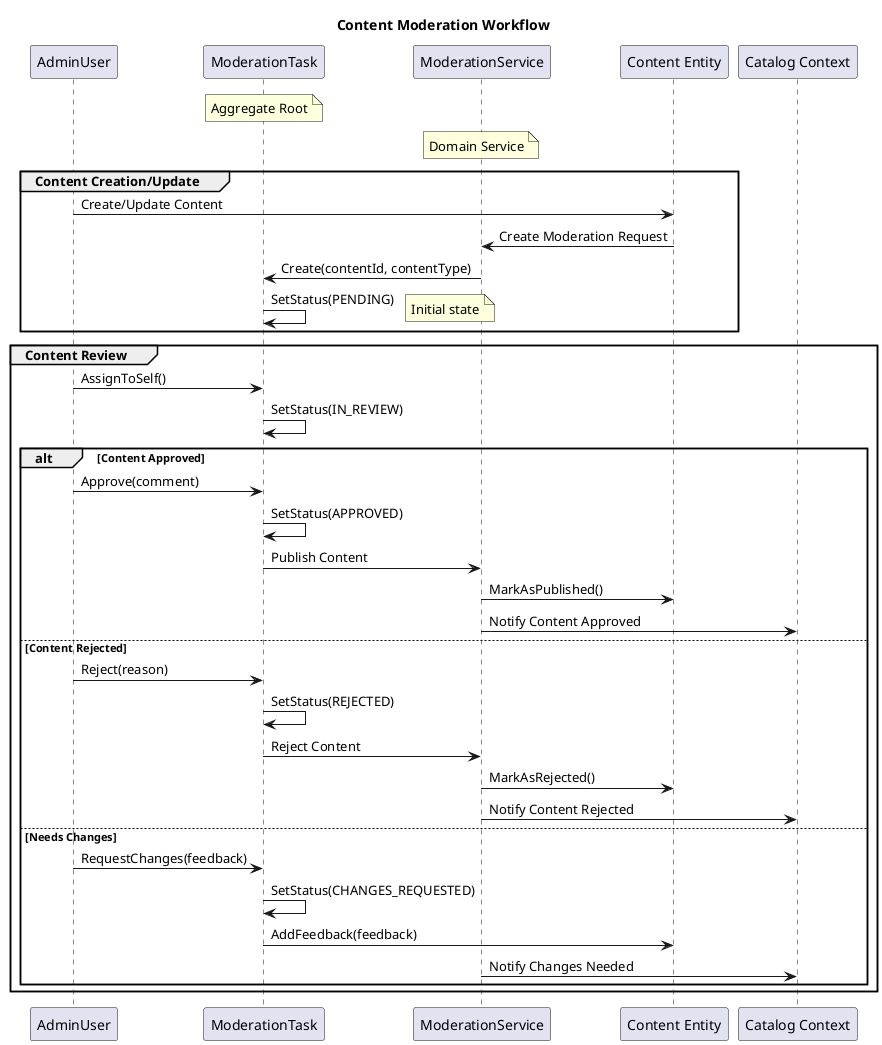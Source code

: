 @startuml Admin Content Moderation Workflow

skinparam componentStyle uml2
skinparam defaultFontName Arial

title Content Moderation Workflow

participant "AdminUser" as admin
participant "ModerationTask" as task
participant "ModerationService" as service
participant "Content Entity" as content
participant "Catalog Context" as catalog

note over task: Aggregate Root
note over service: Domain Service

group Content Creation/Update
    admin -> content: Create/Update Content
    content -> service: Create Moderation Request
    service -> task: Create(contentId, contentType)
    task -> task: SetStatus(PENDING)
    note right: Initial state
end

group Content Review
    admin -> task: AssignToSelf()
    task -> task: SetStatus(IN_REVIEW)

    alt Content Approved
        admin -> task: Approve(comment)
        task -> task: SetStatus(APPROVED)
        task -> service: Publish Content
        service -> content: MarkAsPublished()
        service -> catalog: Notify Content Approved
    else Content Rejected
        admin -> task: Reject(reason)
        task -> task: SetStatus(REJECTED)
        task -> service: Reject Content
        service -> content: MarkAsRejected()
        service -> catalog: Notify Content Rejected
    else Needs Changes
        admin -> task: RequestChanges(feedback)
        task -> task: SetStatus(CHANGES_REQUESTED)
        task -> content: AddFeedback(feedback)
        service -> catalog: Notify Changes Needed
    end
end

@enduml
